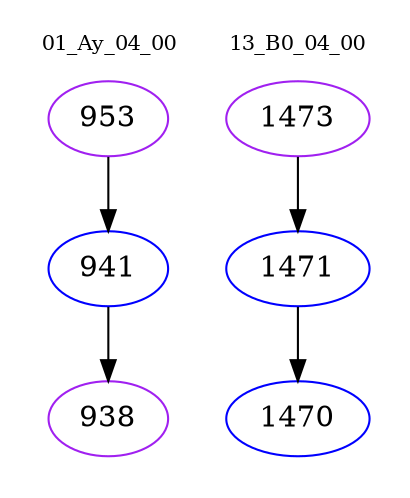 digraph{
subgraph cluster_0 {
color = white
label = "01_Ay_04_00";
fontsize=10;
T0_953 [label="953", color="purple"]
T0_953 -> T0_941 [color="black"]
T0_941 [label="941", color="blue"]
T0_941 -> T0_938 [color="black"]
T0_938 [label="938", color="purple"]
}
subgraph cluster_1 {
color = white
label = "13_B0_04_00";
fontsize=10;
T1_1473 [label="1473", color="purple"]
T1_1473 -> T1_1471 [color="black"]
T1_1471 [label="1471", color="blue"]
T1_1471 -> T1_1470 [color="black"]
T1_1470 [label="1470", color="blue"]
}
}
